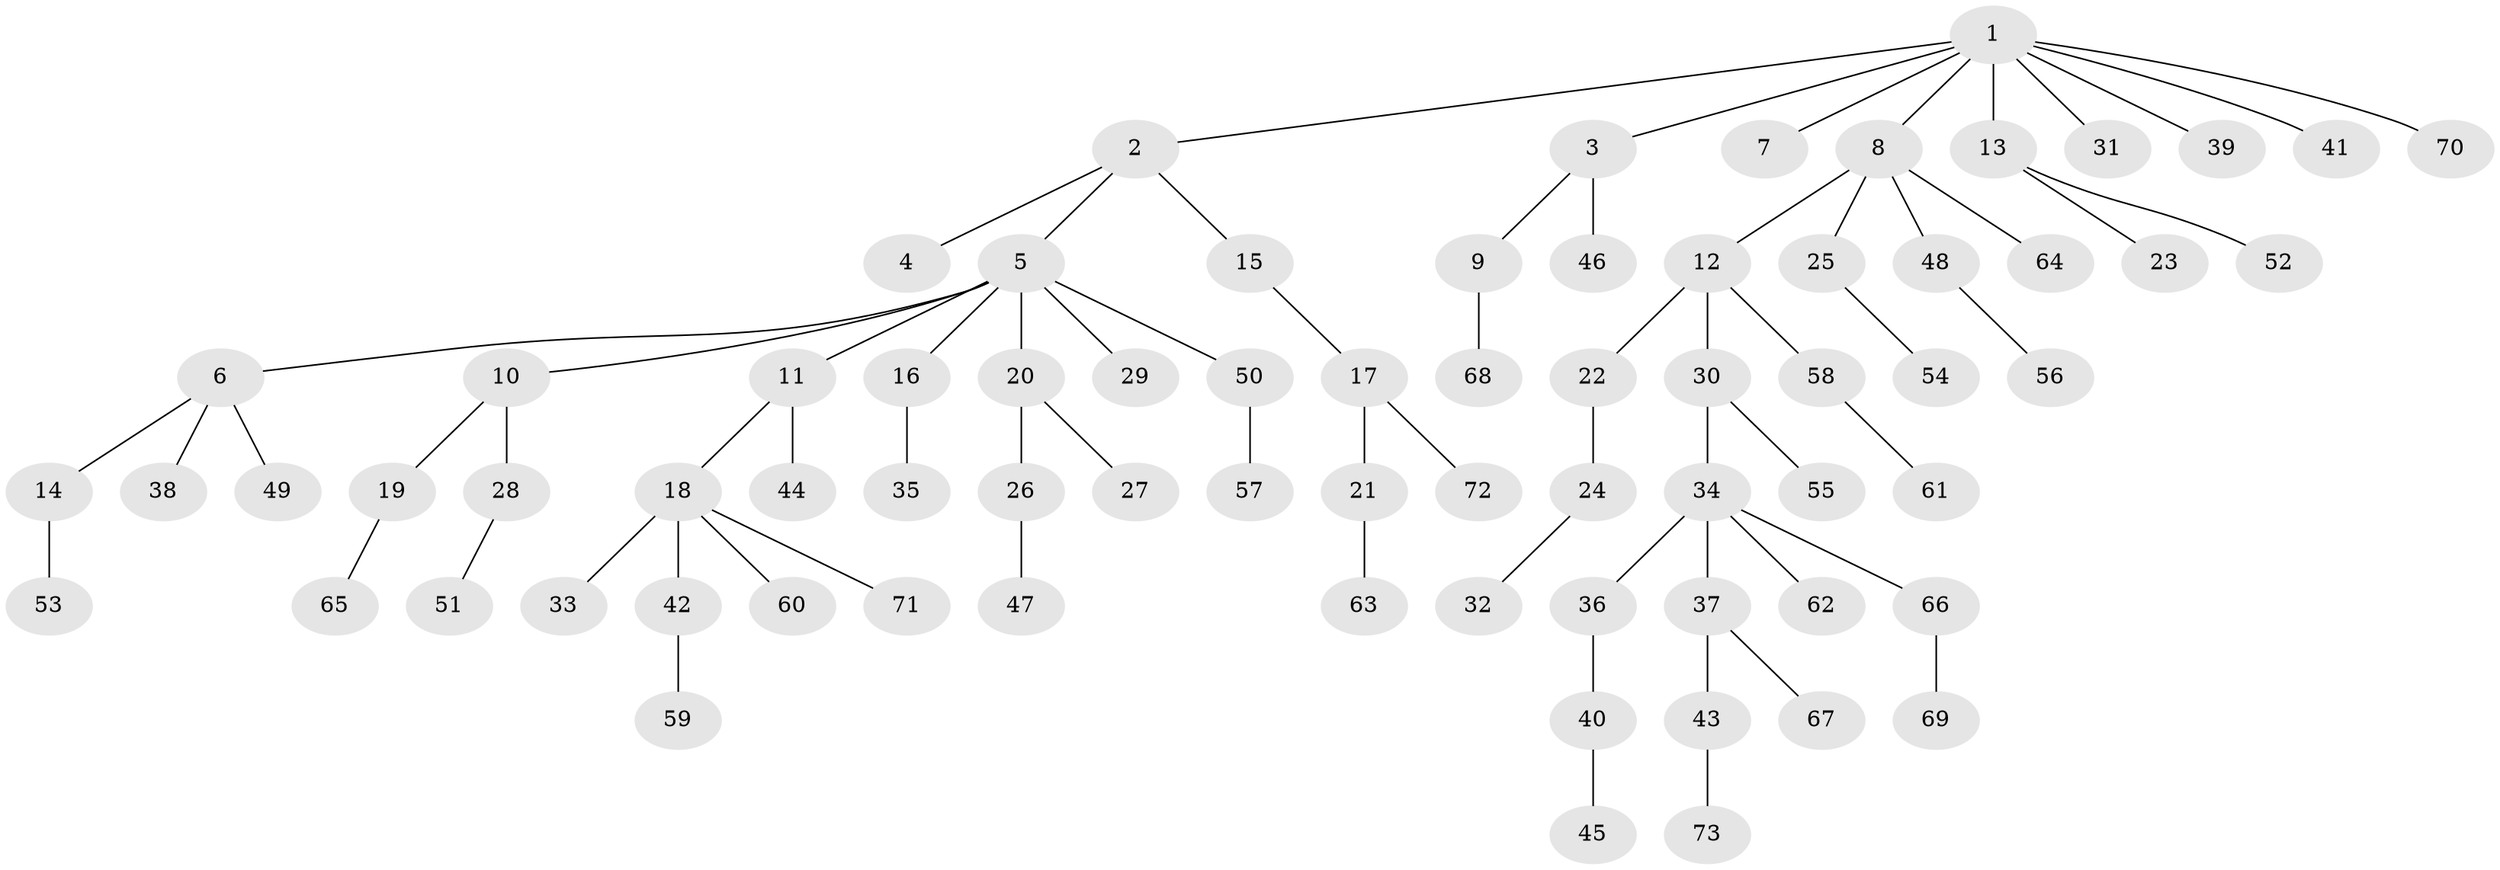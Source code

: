 // coarse degree distribution, {3: 0.16216216216216217, 2: 0.21621621621621623, 8: 0.02702702702702703, 1: 0.5405405405405406, 6: 0.02702702702702703, 4: 0.02702702702702703}
// Generated by graph-tools (version 1.1) at 2025/37/03/04/25 23:37:20]
// undirected, 73 vertices, 72 edges
graph export_dot {
  node [color=gray90,style=filled];
  1;
  2;
  3;
  4;
  5;
  6;
  7;
  8;
  9;
  10;
  11;
  12;
  13;
  14;
  15;
  16;
  17;
  18;
  19;
  20;
  21;
  22;
  23;
  24;
  25;
  26;
  27;
  28;
  29;
  30;
  31;
  32;
  33;
  34;
  35;
  36;
  37;
  38;
  39;
  40;
  41;
  42;
  43;
  44;
  45;
  46;
  47;
  48;
  49;
  50;
  51;
  52;
  53;
  54;
  55;
  56;
  57;
  58;
  59;
  60;
  61;
  62;
  63;
  64;
  65;
  66;
  67;
  68;
  69;
  70;
  71;
  72;
  73;
  1 -- 2;
  1 -- 3;
  1 -- 7;
  1 -- 8;
  1 -- 13;
  1 -- 31;
  1 -- 39;
  1 -- 41;
  1 -- 70;
  2 -- 4;
  2 -- 5;
  2 -- 15;
  3 -- 9;
  3 -- 46;
  5 -- 6;
  5 -- 10;
  5 -- 11;
  5 -- 16;
  5 -- 20;
  5 -- 29;
  5 -- 50;
  6 -- 14;
  6 -- 38;
  6 -- 49;
  8 -- 12;
  8 -- 25;
  8 -- 48;
  8 -- 64;
  9 -- 68;
  10 -- 19;
  10 -- 28;
  11 -- 18;
  11 -- 44;
  12 -- 22;
  12 -- 30;
  12 -- 58;
  13 -- 23;
  13 -- 52;
  14 -- 53;
  15 -- 17;
  16 -- 35;
  17 -- 21;
  17 -- 72;
  18 -- 33;
  18 -- 42;
  18 -- 60;
  18 -- 71;
  19 -- 65;
  20 -- 26;
  20 -- 27;
  21 -- 63;
  22 -- 24;
  24 -- 32;
  25 -- 54;
  26 -- 47;
  28 -- 51;
  30 -- 34;
  30 -- 55;
  34 -- 36;
  34 -- 37;
  34 -- 62;
  34 -- 66;
  36 -- 40;
  37 -- 43;
  37 -- 67;
  40 -- 45;
  42 -- 59;
  43 -- 73;
  48 -- 56;
  50 -- 57;
  58 -- 61;
  66 -- 69;
}
